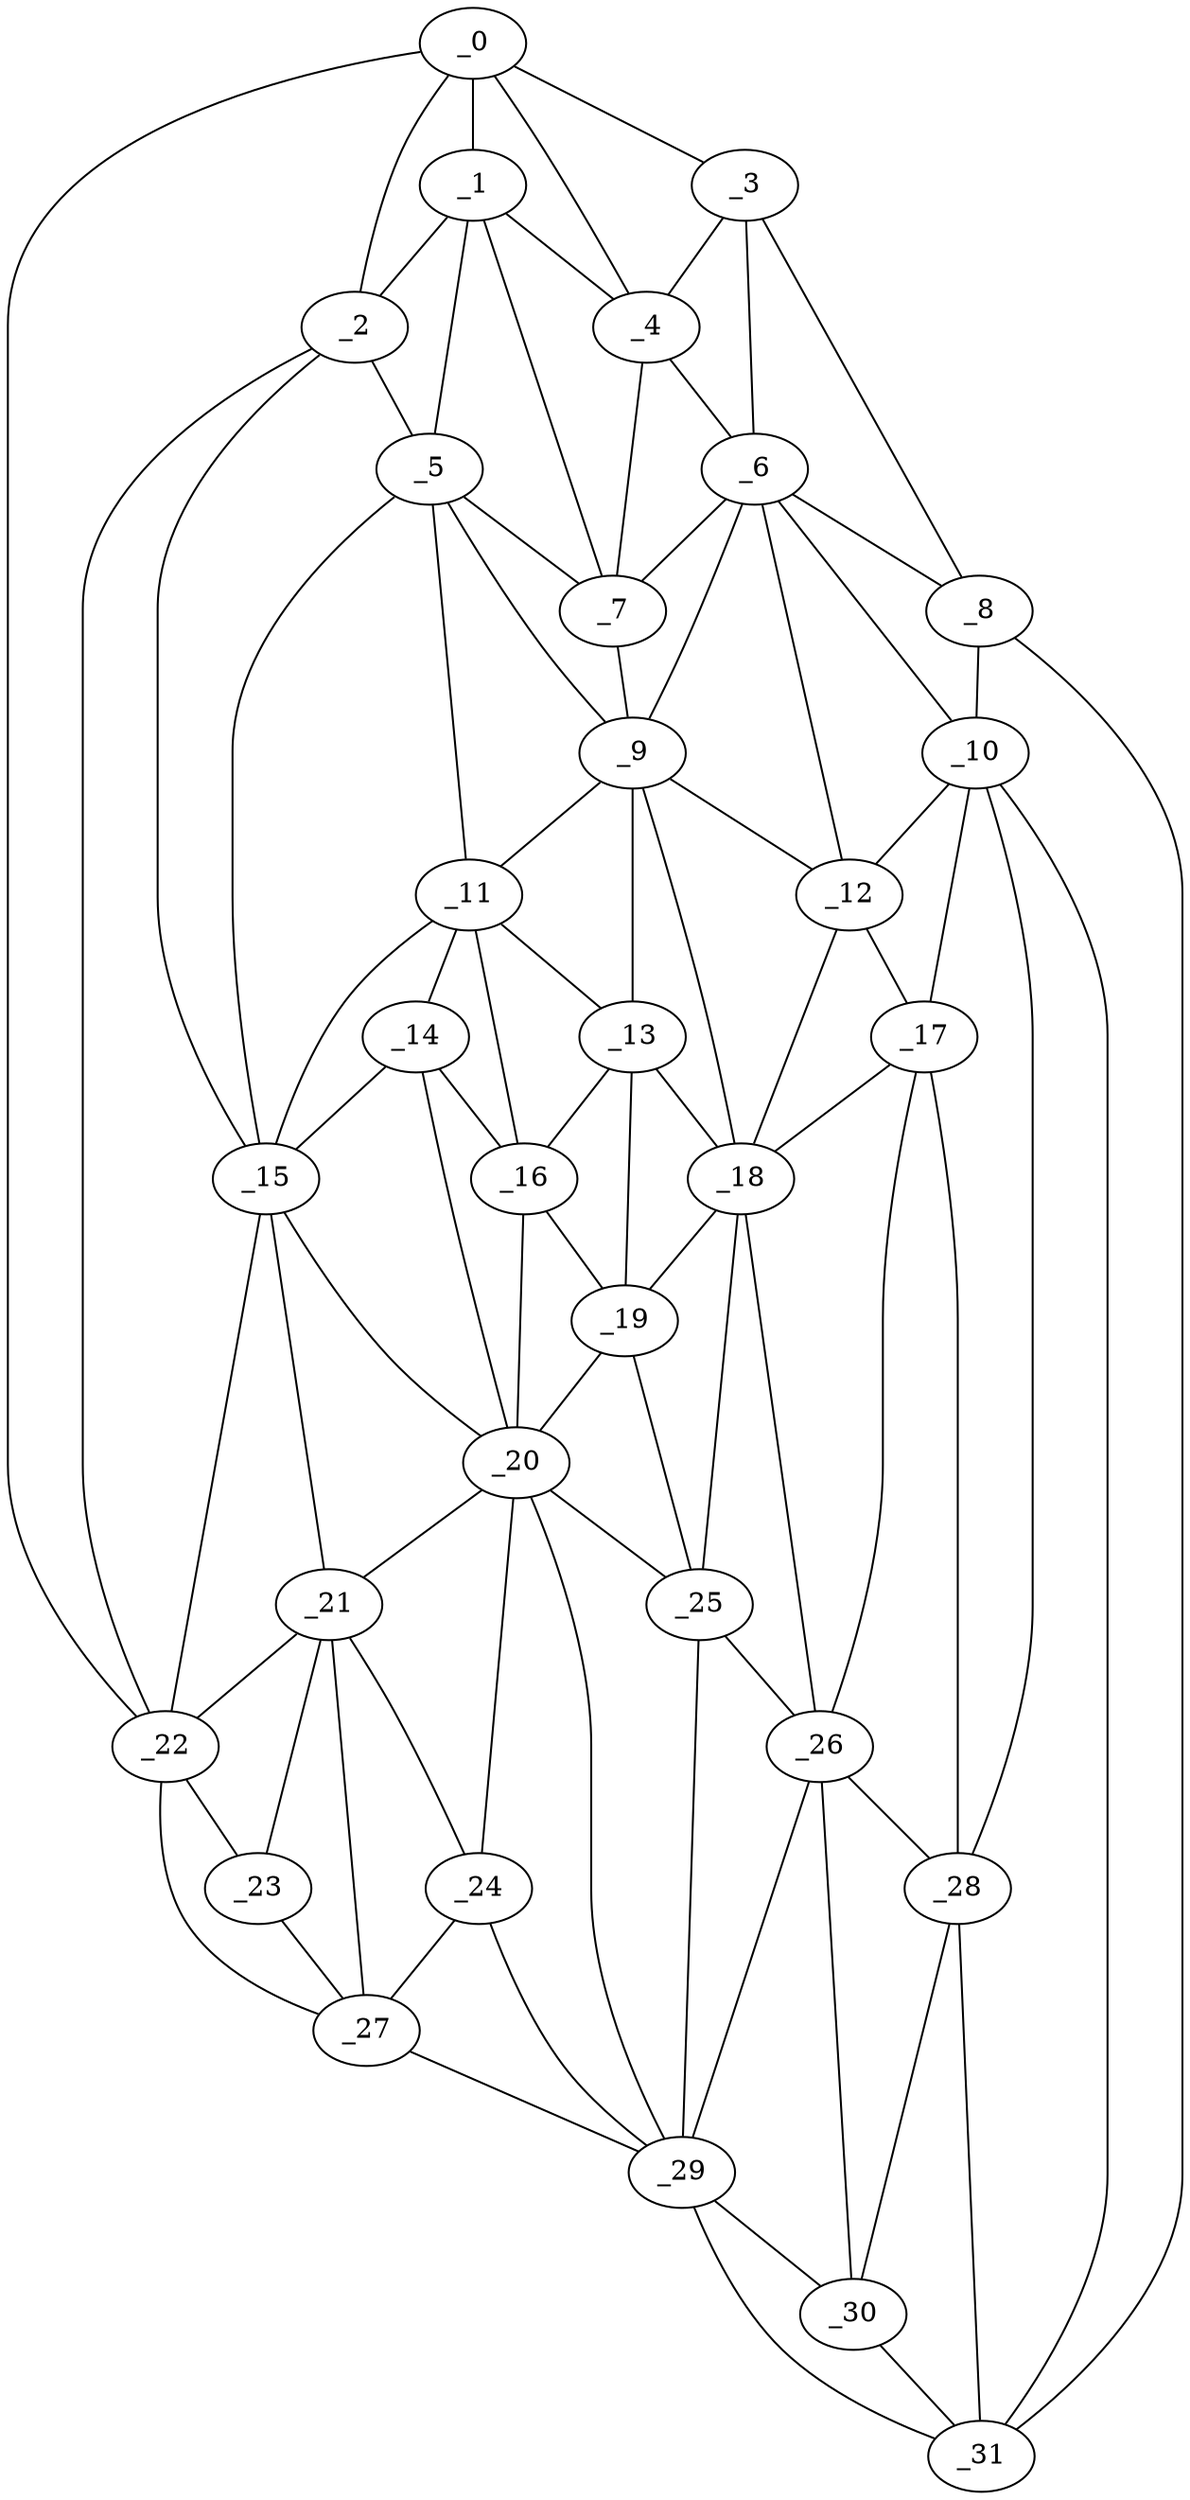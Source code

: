 graph "obj58__345.gxl" {
	_0	 [x=15,
		y=69];
	_1	 [x=19,
		y=69];
	_0 -- _1	 [valence=1];
	_2	 [x=24,
		y=74];
	_0 -- _2	 [valence=2];
	_3	 [x=26,
		y=15];
	_0 -- _3	 [valence=1];
	_4	 [x=28,
		y=43];
	_0 -- _4	 [valence=1];
	_22	 [x=80,
		y=112];
	_0 -- _22	 [valence=1];
	_1 -- _2	 [valence=2];
	_1 -- _4	 [valence=1];
	_5	 [x=35,
		y=73];
	_1 -- _5	 [valence=2];
	_7	 [x=39,
		y=48];
	_1 -- _7	 [valence=1];
	_2 -- _5	 [valence=1];
	_15	 [x=70,
		y=96];
	_2 -- _15	 [valence=1];
	_2 -- _22	 [valence=1];
	_3 -- _4	 [valence=2];
	_6	 [x=36,
		y=29];
	_3 -- _6	 [valence=2];
	_8	 [x=46,
		y=8];
	_3 -- _8	 [valence=1];
	_4 -- _6	 [valence=1];
	_4 -- _7	 [valence=2];
	_5 -- _7	 [valence=2];
	_9	 [x=56,
		y=51];
	_5 -- _9	 [valence=2];
	_11	 [x=64,
		y=77];
	_5 -- _11	 [valence=2];
	_5 -- _15	 [valence=1];
	_6 -- _7	 [valence=2];
	_6 -- _8	 [valence=2];
	_6 -- _9	 [valence=2];
	_10	 [x=60,
		y=16];
	_6 -- _10	 [valence=2];
	_12	 [x=67,
		y=39];
	_6 -- _12	 [valence=2];
	_7 -- _9	 [valence=2];
	_8 -- _10	 [valence=2];
	_31	 [x=104,
		y=15];
	_8 -- _31	 [valence=1];
	_9 -- _11	 [valence=1];
	_9 -- _12	 [valence=2];
	_13	 [x=70,
		y=65];
	_9 -- _13	 [valence=2];
	_18	 [x=74,
		y=50];
	_9 -- _18	 [valence=2];
	_10 -- _12	 [valence=2];
	_17	 [x=72,
		y=40];
	_10 -- _17	 [valence=2];
	_28	 [x=95,
		y=28];
	_10 -- _28	 [valence=2];
	_10 -- _31	 [valence=2];
	_11 -- _13	 [valence=2];
	_14	 [x=70,
		y=84];
	_11 -- _14	 [valence=2];
	_11 -- _15	 [valence=2];
	_16	 [x=71,
		y=72];
	_11 -- _16	 [valence=1];
	_12 -- _17	 [valence=1];
	_12 -- _18	 [valence=2];
	_13 -- _16	 [valence=2];
	_13 -- _18	 [valence=1];
	_19	 [x=80,
		y=69];
	_13 -- _19	 [valence=2];
	_14 -- _15	 [valence=2];
	_14 -- _16	 [valence=2];
	_20	 [x=80,
		y=84];
	_14 -- _20	 [valence=2];
	_15 -- _20	 [valence=2];
	_21	 [x=80,
		y=100];
	_15 -- _21	 [valence=1];
	_15 -- _22	 [valence=2];
	_16 -- _19	 [valence=2];
	_16 -- _20	 [valence=2];
	_17 -- _18	 [valence=2];
	_26	 [x=92,
		y=47];
	_17 -- _26	 [valence=2];
	_17 -- _28	 [valence=2];
	_18 -- _19	 [valence=2];
	_25	 [x=88,
		y=66];
	_18 -- _25	 [valence=1];
	_18 -- _26	 [valence=1];
	_19 -- _20	 [valence=1];
	_19 -- _25	 [valence=2];
	_20 -- _21	 [valence=1];
	_24	 [x=86,
		y=94];
	_20 -- _24	 [valence=2];
	_20 -- _25	 [valence=2];
	_29	 [x=99,
		y=73];
	_20 -- _29	 [valence=2];
	_21 -- _22	 [valence=2];
	_23	 [x=82,
		y=108];
	_21 -- _23	 [valence=2];
	_21 -- _24	 [valence=2];
	_27	 [x=92,
		y=98];
	_21 -- _27	 [valence=2];
	_22 -- _23	 [valence=1];
	_22 -- _27	 [valence=1];
	_23 -- _27	 [valence=2];
	_24 -- _27	 [valence=2];
	_24 -- _29	 [valence=2];
	_25 -- _26	 [valence=2];
	_25 -- _29	 [valence=2];
	_26 -- _28	 [valence=1];
	_26 -- _29	 [valence=2];
	_30	 [x=100,
		y=39];
	_26 -- _30	 [valence=2];
	_27 -- _29	 [valence=1];
	_28 -- _30	 [valence=2];
	_28 -- _31	 [valence=2];
	_29 -- _30	 [valence=1];
	_29 -- _31	 [valence=1];
	_30 -- _31	 [valence=1];
}

